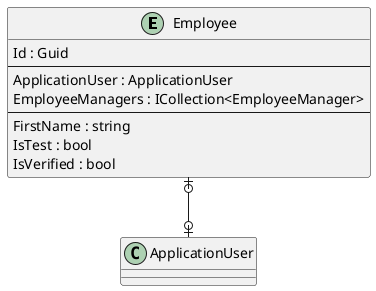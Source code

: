 @startuml

entity Employee {
    Id : Guid
    --
    ApplicationUser : ApplicationUser
    EmployeeManagers : ICollection<EmployeeManager>
    ' EmployeeKeyCodePlaceholder
    --
    FirstName : string
    IsTest : bool
    IsVerified : bool
    ' EmployeePropertyCodePlaceholder
}

' EntityCodePlaceholder

Employee |o--o| ApplicationUser
' RelationshipCodePlaceholder

@enduml
